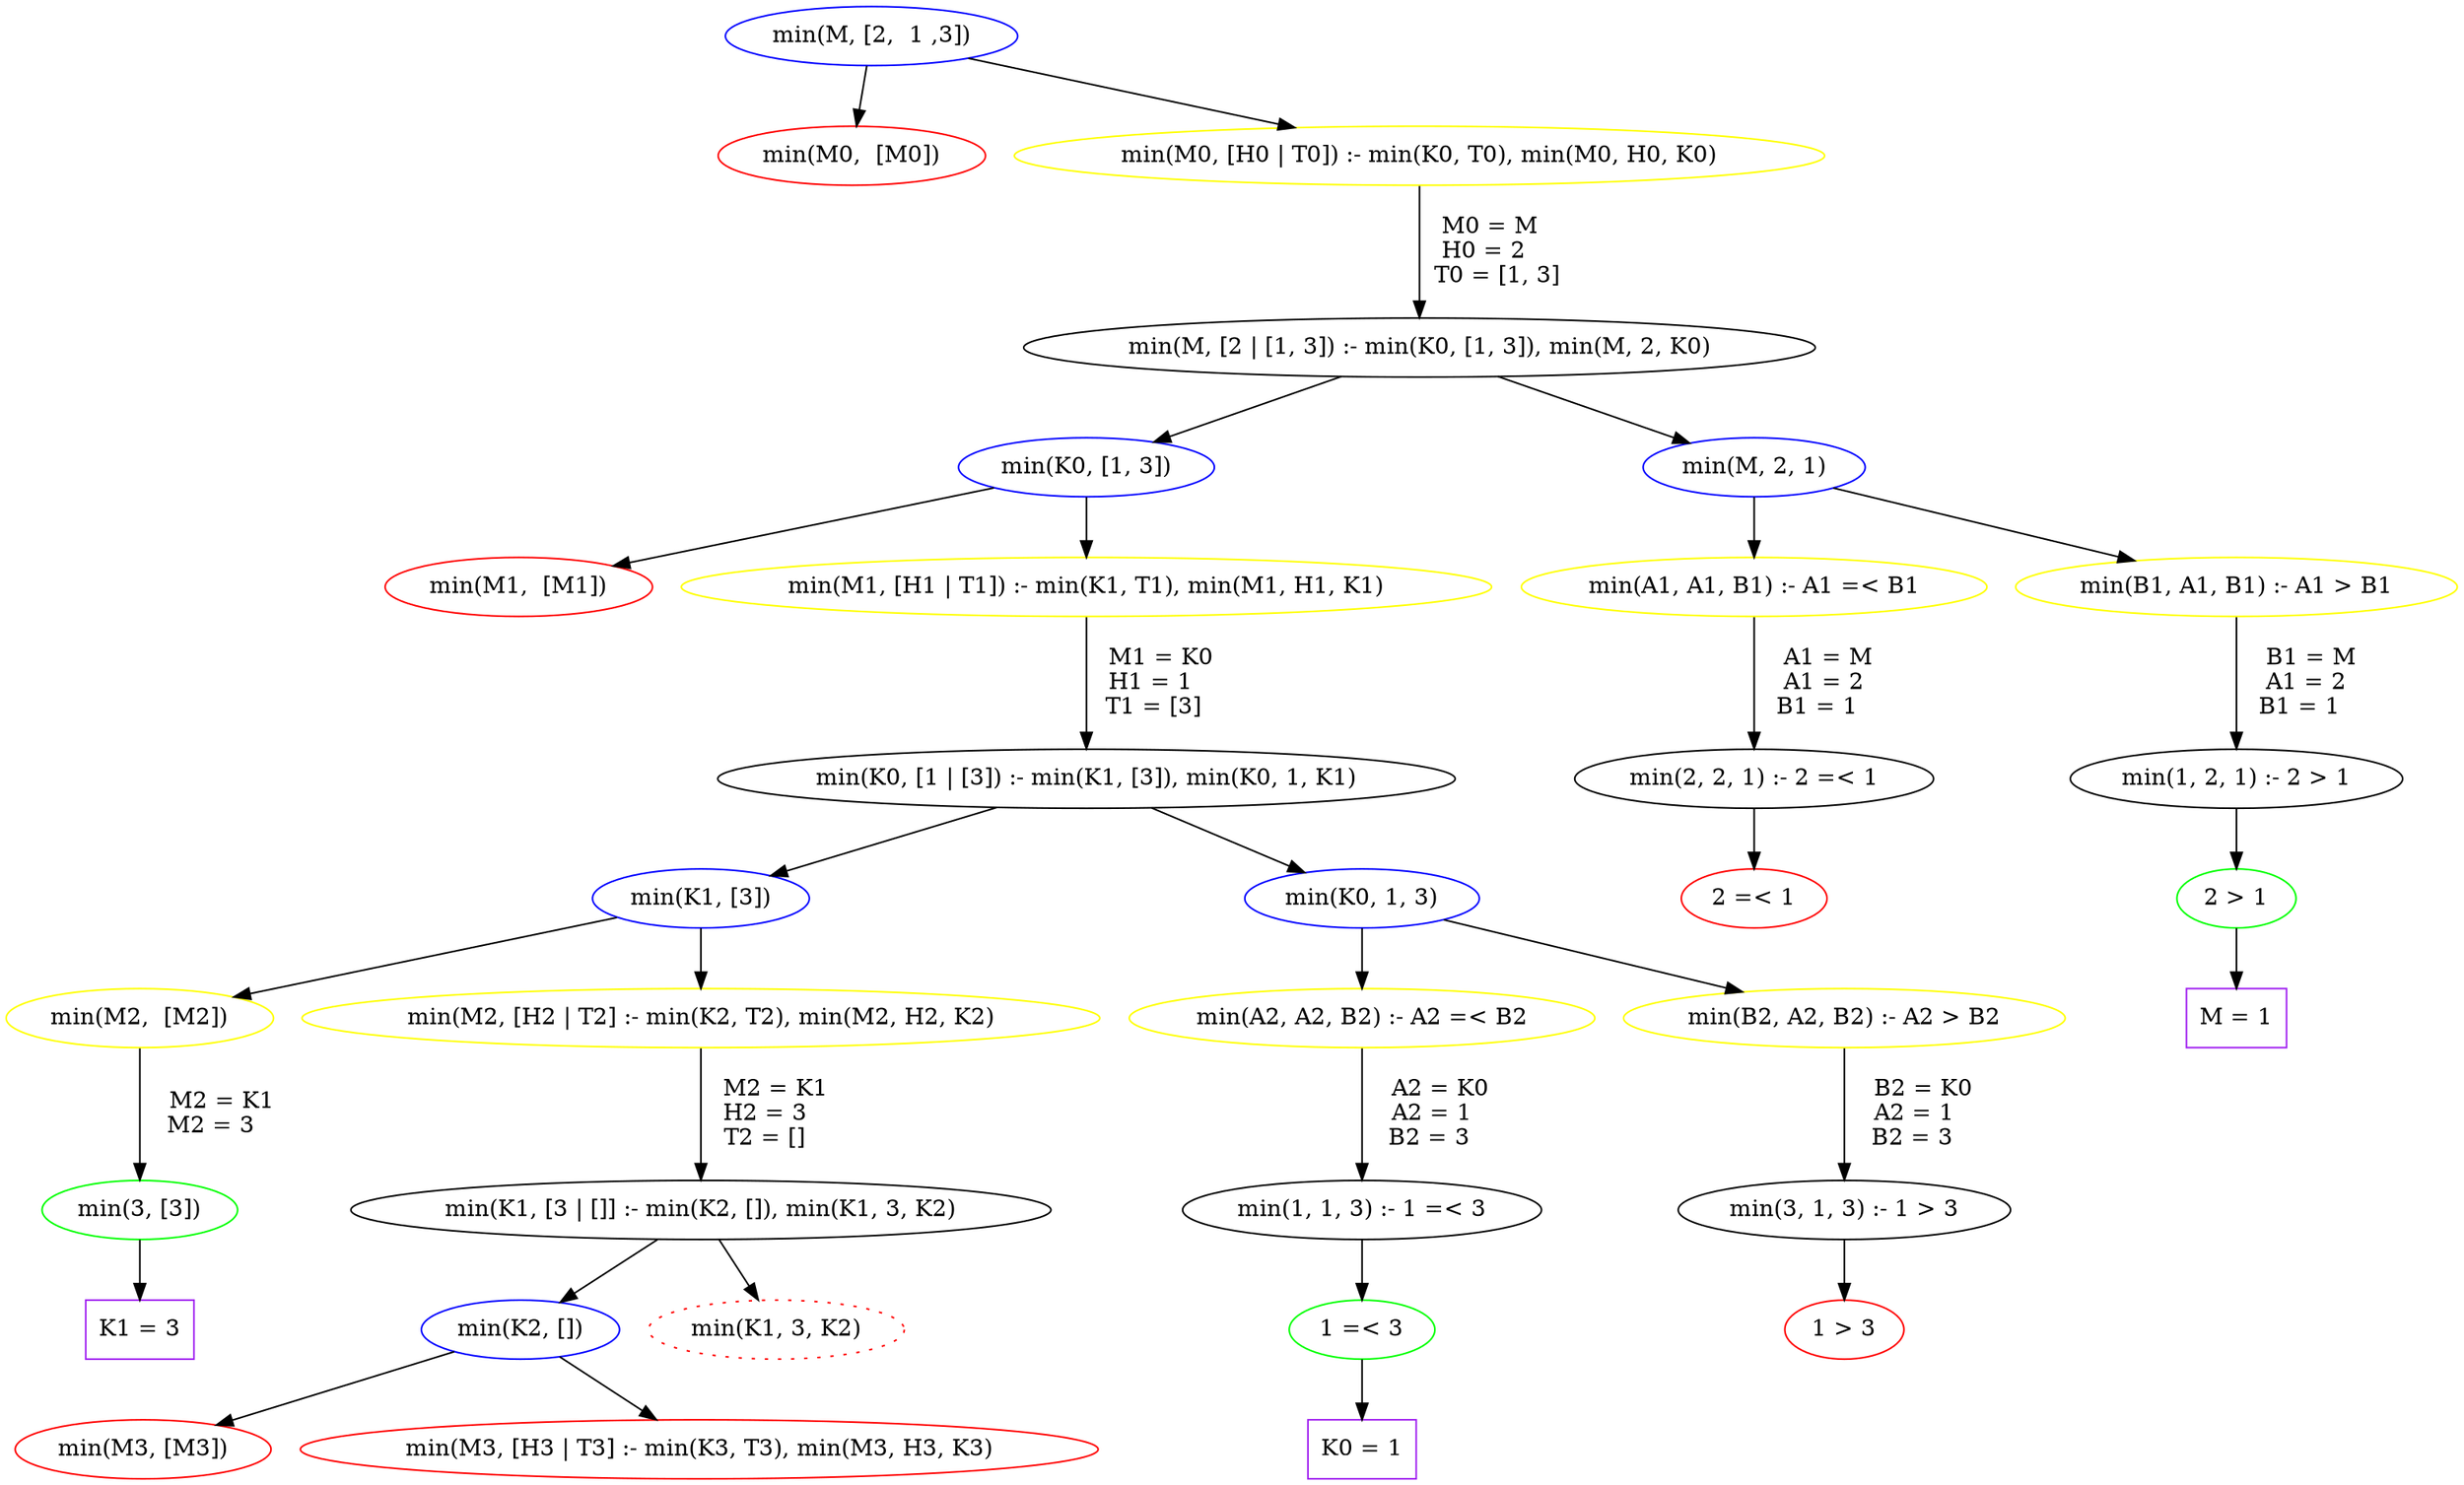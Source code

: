 digraph min {
    0 [label = "min(M, [2,  1 ,3])", color="blue"]
    1 [label = "min(M0,  [M0])", color="red"]
    2 [label = "min(M0, [H0 | T0]) :- min(K0, T0), min(M0, H0, K0)", color="yellow"]
    3 [label = "min(M, [2 | [1, 3]) :- min(K0, [1, 3]), min(M, 2, K0)"]
    4 [label = "min(K0, [1, 3])", color="blue"]
    5 [label = "min(M, 2, 1)", color="blue"]
    6 [label = "min(M1,  [M1])", color="red"]
    7 [label = "min(M1, [H1 | T1]) :- min(K1, T1), min(M1, H1, K1)", color="yellow"]
    8 [label = "min(K0, [1 | [3]) :- min(K1, [3]), min(K0, 1, K1)"]
    9 [label = "min(K1, [3])", color="blue"]
    10 [label = "min(K0, 1, 3)", color="blue"]
    11 [label = "min(M2,  [M2])", color="yellow"]
    12 [label = "min(3, [3])", color="green"]
    13 [label = "K1 = 3", color="purple", shape = "box"]
    14 [label = "min(M2, [H2 | T2] :- min(K2, T2), min(M2, H2, K2)", color="yellow"]
    15 [label = "min(K1, [3 | []] :- min(K2, []), min(K1, 3, K2)"]
    16 [label = "min(K2, [])", color="blue"]
    17 [label = "min(M3, [M3])", color="red"]
    18 [label = "min(M3, [H3 | T3] :- min(K3, T3), min(M3, H3, K3)", color="red"]
    19 [label = "min(K1, 3, K2)", color="red", style="dotted"]

    20 [label = "min(A2, A2, B2) :- A2 =< B2", color="yellow"]
    21 [label = "min(1, 1, 3) :- 1 =< 3"]
    22 [label = "1 =< 3", color="green"]
    23 [label = "K0 = 1", color="purple", shape = "box"]

    24 [label = "min(B2, A2, B2) :- A2 > B2", color="yellow"]
    25 [label = "min(3, 1, 3) :- 1 > 3"]
    26 [label = "1 > 3", color="red"]

    27 [label = "min(A1, A1, B1) :- A1 =< B1", color="yellow"]
    28 [label = "min(2, 2, 1) :- 2 =< 1"]
    29 [label = "2 =< 1", color="red"]

    30 [label = "min(B1, A1, B1) :- A1 > B1", color="yellow"]
    31 [label = "min(1, 2, 1) :- 2 > 1"]
    32 [label = "2 > 1", color="green"]
    33 [label = "M = 1", color="purple", shape = "box"]

    0 -> 1
    0 -> 2
    2 -> 3 [label = "   M0 = M\l   H0 = 2\l  T0 = [1, 3]"]
    3 -> 4
    3 -> 5
    4 -> 6
    4 -> 7
    7 -> 8 [label = "   M1 = K0\l   H1 = 1\l T1 = [3]"]
    8 -> 9
    8 -> 10
    9 -> 11
    11 -> 12 [label = "    M2 = K1\l M2 = 3"]
    12 -> 13
    9 -> 14
    14 -> 15 [label = "   M2 = K1\l   H2 = 3\lT2 = []"]
    15 -> 16
    16 -> 17
    16 -> 18
    15 -> 19
    
    
    10 -> 20
    20 -> 21 [label = "    A2 = K0\l    A2 = 1\l B2 = 3"]
    21 -> 22
    22 -> 23

    10 -> 24
    24 -> 25 [label = "    B2 = K0\l    A2 = 1\l B2 = 3"]
    25 -> 26

    5 -> 27
    27 -> 28 [label = "    A1 = M\l    A1 = 2\l B1 = 1"]
    28 -> 29

    5 -> 30
    30 -> 31 [label = "    B1 = M\l    A1 = 2\l B1 = 1"]
    31 -> 32
    32 -> 33
}